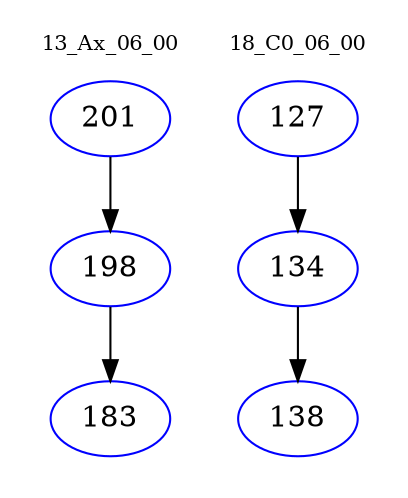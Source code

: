 digraph{
subgraph cluster_0 {
color = white
label = "13_Ax_06_00";
fontsize=10;
T0_201 [label="201", color="blue"]
T0_201 -> T0_198 [color="black"]
T0_198 [label="198", color="blue"]
T0_198 -> T0_183 [color="black"]
T0_183 [label="183", color="blue"]
}
subgraph cluster_1 {
color = white
label = "18_C0_06_00";
fontsize=10;
T1_127 [label="127", color="blue"]
T1_127 -> T1_134 [color="black"]
T1_134 [label="134", color="blue"]
T1_134 -> T1_138 [color="black"]
T1_138 [label="138", color="blue"]
}
}
